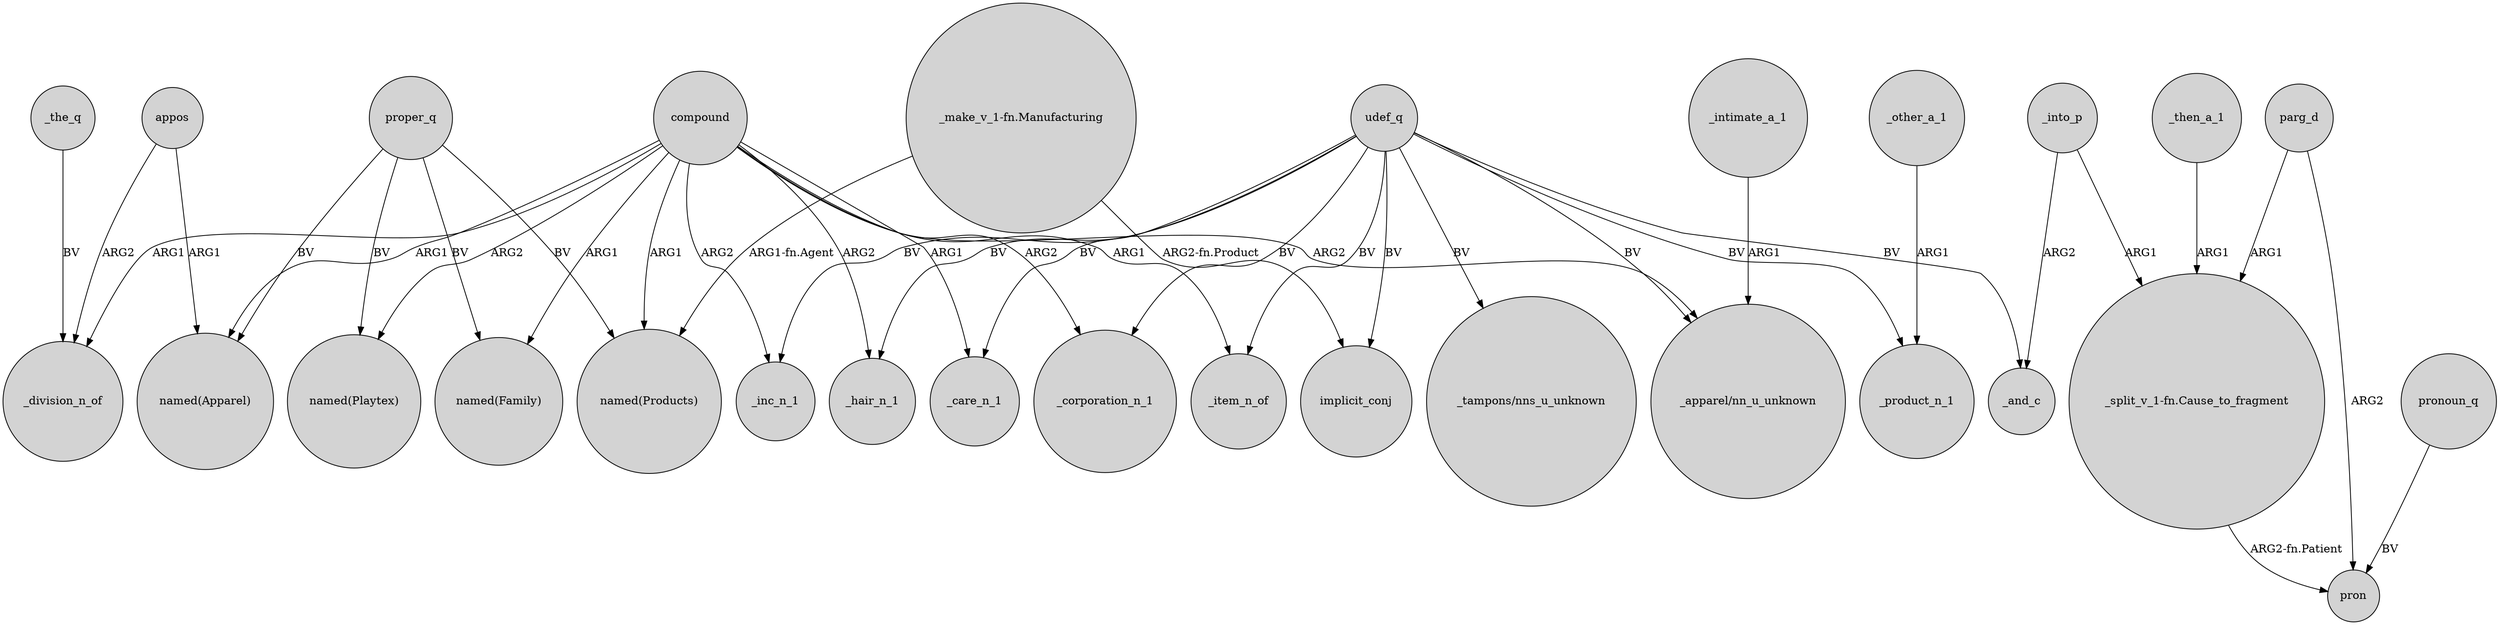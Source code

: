 digraph {
	node [shape=circle style=filled]
	proper_q -> "named(Apparel)" [label=BV]
	appos -> "named(Apparel)" [label=ARG1]
	udef_q -> _inc_n_1 [label=BV]
	compound -> "named(Apparel)" [label=ARG1]
	appos -> _division_n_of [label=ARG2]
	compound -> "_apparel/nn_u_unknown" [label=ARG2]
	_then_a_1 -> "_split_v_1-fn.Cause_to_fragment" [label=ARG1]
	udef_q -> _hair_n_1 [label=BV]
	udef_q -> _care_n_1 [label=BV]
	compound -> _corporation_n_1 [label=ARG2]
	udef_q -> "_apparel/nn_u_unknown" [label=BV]
	_into_p -> "_split_v_1-fn.Cause_to_fragment" [label=ARG1]
	parg_d -> "_split_v_1-fn.Cause_to_fragment" [label=ARG1]
	proper_q -> "named(Playtex)" [label=BV]
	udef_q -> implicit_conj [label=BV]
	_other_a_1 -> _product_n_1 [label=ARG1]
	_intimate_a_1 -> "_apparel/nn_u_unknown" [label=ARG1]
	parg_d -> pron [label=ARG2]
	udef_q -> "_tampons/nns_u_unknown" [label=BV]
	pronoun_q -> pron [label=BV]
	udef_q -> _corporation_n_1 [label=BV]
	compound -> "named(Family)" [label=ARG1]
	udef_q -> _item_n_of [label=BV]
	compound -> _item_n_of [label=ARG1]
	"_make_v_1-fn.Manufacturing" -> implicit_conj [label="ARG2-fn.Product"]
	compound -> "named(Playtex)" [label=ARG2]
	proper_q -> "named(Family)" [label=BV]
	compound -> "named(Products)" [label=ARG1]
	_into_p -> _and_c [label=ARG2]
	udef_q -> _product_n_1 [label=BV]
	"_make_v_1-fn.Manufacturing" -> "named(Products)" [label="ARG1-fn.Agent"]
	compound -> _care_n_1 [label=ARG1]
	compound -> _division_n_of [label=ARG1]
	udef_q -> _and_c [label=BV]
	proper_q -> "named(Products)" [label=BV]
	compound -> _inc_n_1 [label=ARG2]
	_the_q -> _division_n_of [label=BV]
	"_split_v_1-fn.Cause_to_fragment" -> pron [label="ARG2-fn.Patient"]
	compound -> _hair_n_1 [label=ARG2]
}
